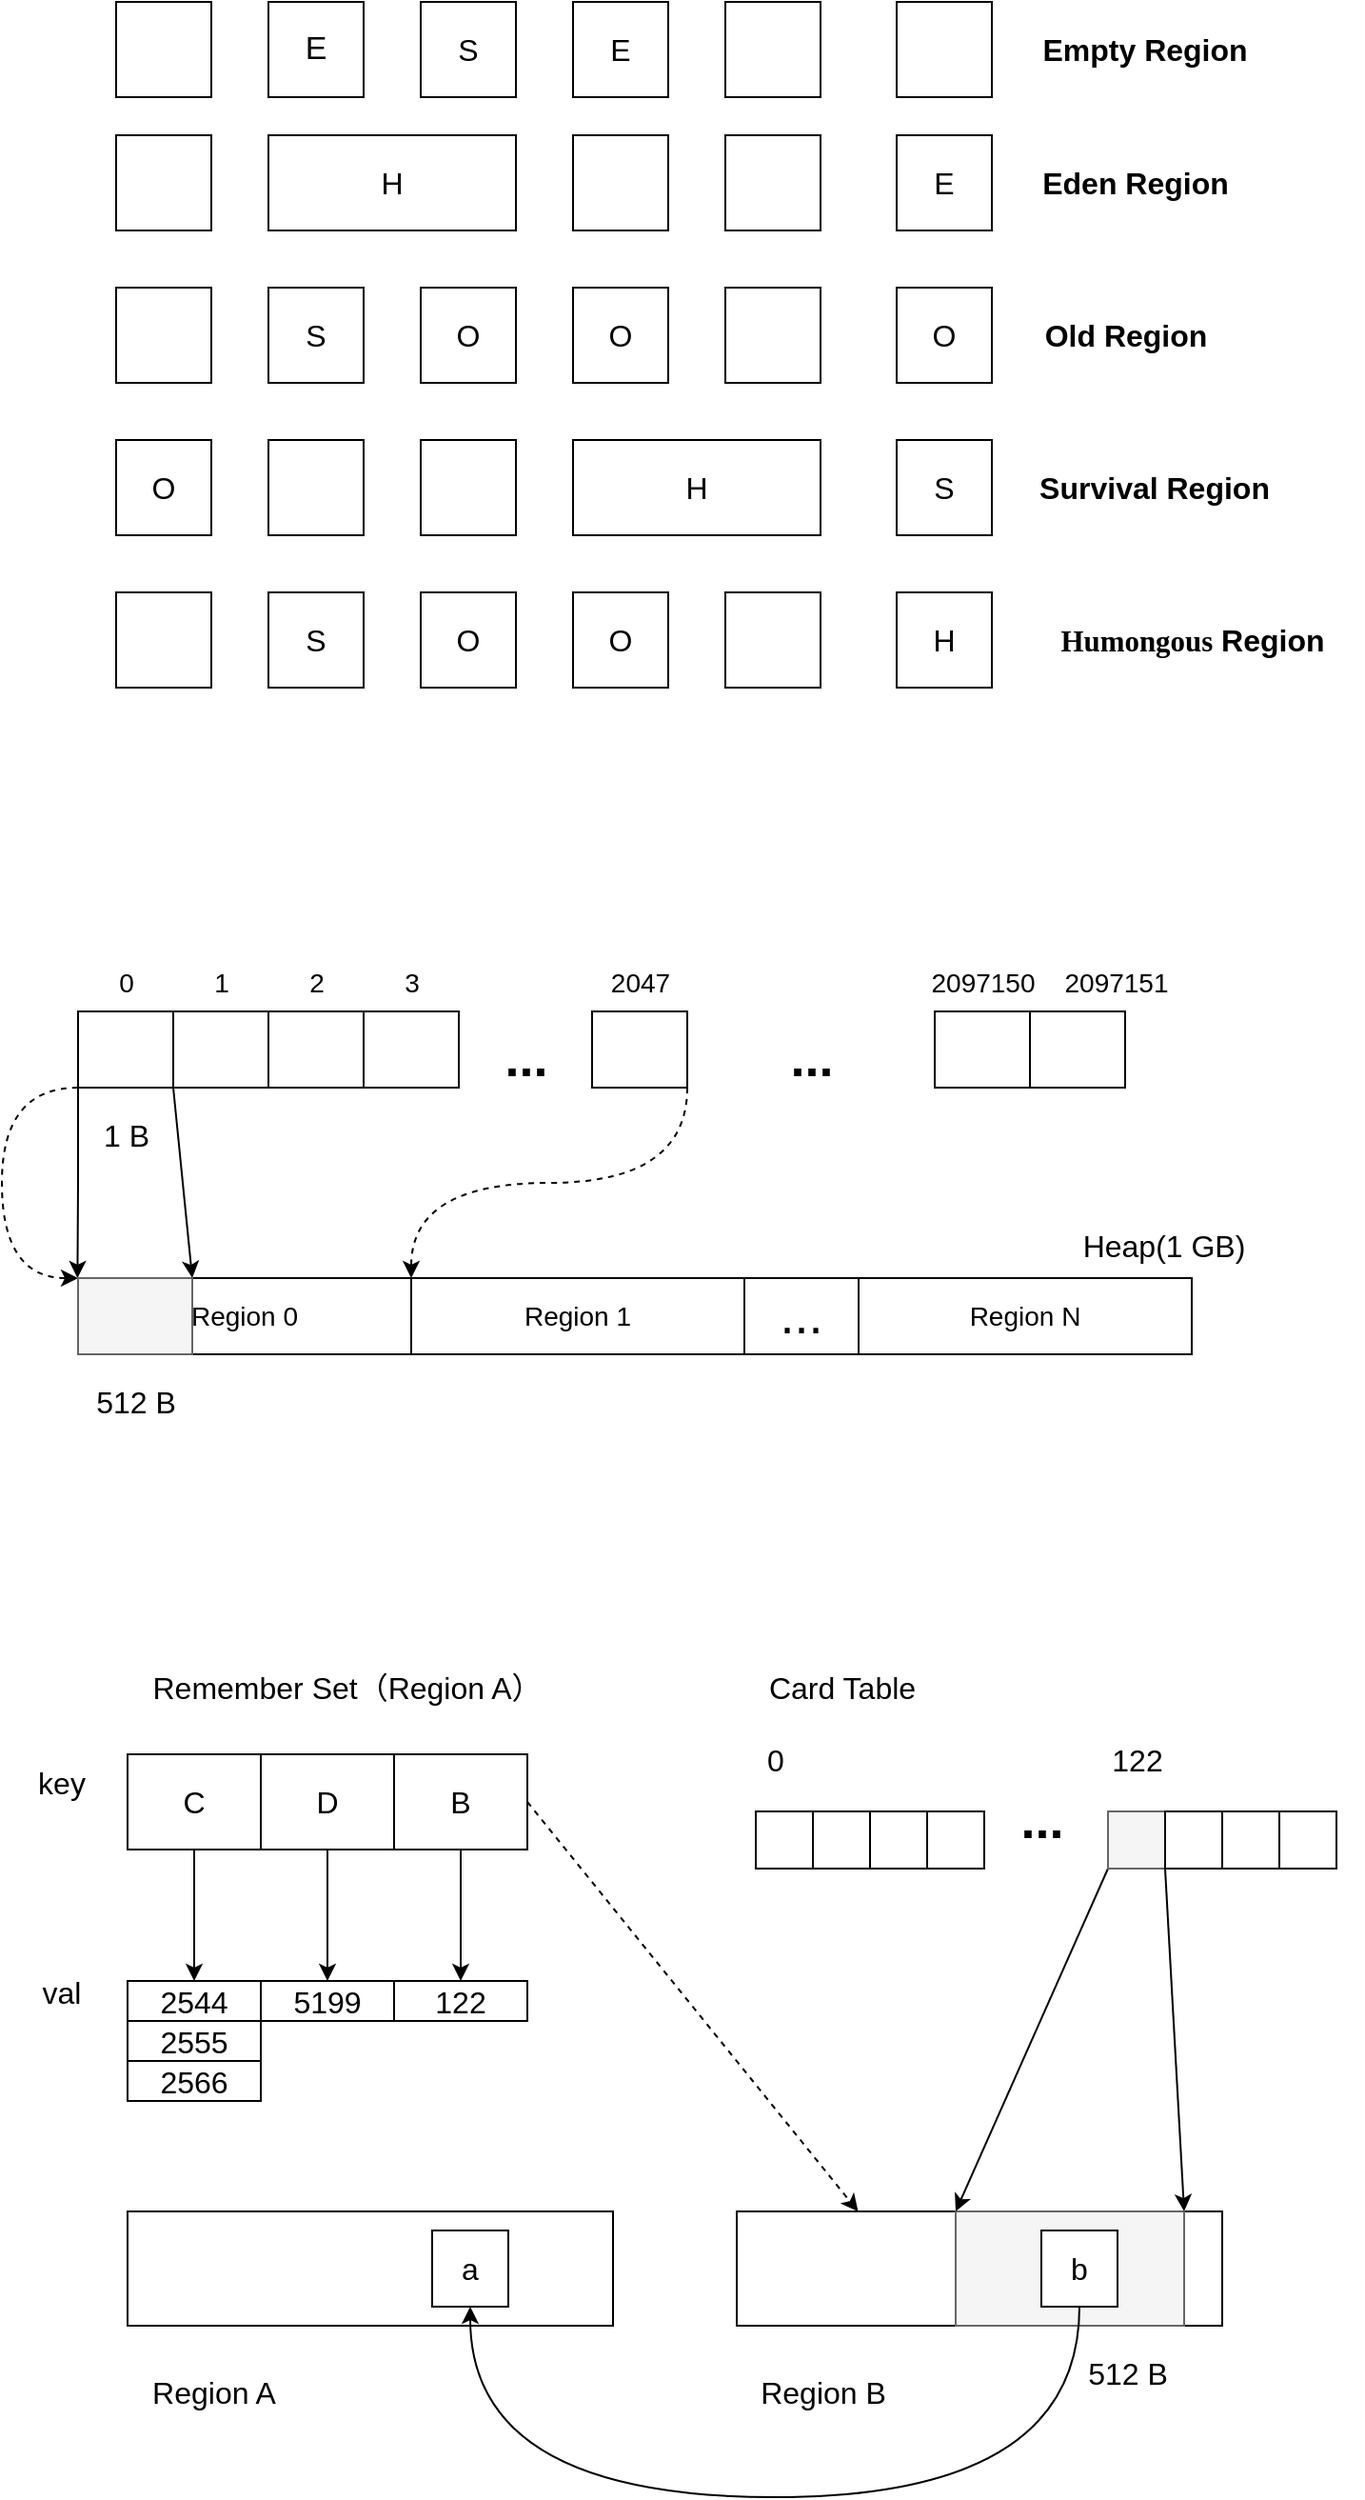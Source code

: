 <mxfile version="26.0.11">
  <diagram name="Page-1" id="daWoOnqVL3Qvlv4FxPXX">
    <mxGraphModel dx="3036" dy="1678" grid="1" gridSize="10" guides="1" tooltips="1" connect="1" arrows="1" fold="1" page="1" pageScale="1" pageWidth="827" pageHeight="1169" math="0" shadow="0">
      <root>
        <mxCell id="0" />
        <mxCell id="1" parent="0" />
        <mxCell id="U7i6rQqiulTeXCKuAOPm-97" value="" style="rounded=0;whiteSpace=wrap;html=1;" vertex="1" parent="1">
          <mxGeometry x="446" y="1230" width="255" height="60" as="geometry" />
        </mxCell>
        <mxCell id="U7i6rQqiulTeXCKuAOPm-117" value="" style="rounded=0;whiteSpace=wrap;html=1;fillColor=#f5f5f5;fontColor=#333333;strokeColor=#666666;" vertex="1" parent="1">
          <mxGeometry x="561" y="1230" width="120" height="60" as="geometry" />
        </mxCell>
        <mxCell id="U7i6rQqiulTeXCKuAOPm-2" value="" style="rounded=0;whiteSpace=wrap;html=1;shadow=0;" vertex="1" parent="1">
          <mxGeometry x="120" y="70" width="50" height="50" as="geometry" />
        </mxCell>
        <mxCell id="U7i6rQqiulTeXCKuAOPm-3" value="&lt;font style=&quot;font-size: 17px;&quot;&gt;E&lt;/font&gt;" style="rounded=0;whiteSpace=wrap;html=1;shadow=0;" vertex="1" parent="1">
          <mxGeometry x="200" y="70" width="50" height="50" as="geometry" />
        </mxCell>
        <mxCell id="U7i6rQqiulTeXCKuAOPm-4" value="S" style="rounded=0;whiteSpace=wrap;html=1;fontSize=16;shadow=0;" vertex="1" parent="1">
          <mxGeometry x="280" y="70" width="50" height="50" as="geometry" />
        </mxCell>
        <mxCell id="U7i6rQqiulTeXCKuAOPm-5" value="E" style="rounded=0;whiteSpace=wrap;html=1;fontSize=16;shadow=0;" vertex="1" parent="1">
          <mxGeometry x="360" y="70" width="50" height="50" as="geometry" />
        </mxCell>
        <mxCell id="U7i6rQqiulTeXCKuAOPm-6" value="" style="rounded=0;whiteSpace=wrap;html=1;shadow=0;" vertex="1" parent="1">
          <mxGeometry x="440" y="70" width="50" height="50" as="geometry" />
        </mxCell>
        <mxCell id="U7i6rQqiulTeXCKuAOPm-7" value="" style="rounded=0;whiteSpace=wrap;html=1;shadow=0;" vertex="1" parent="1">
          <mxGeometry x="120" y="140" width="50" height="50" as="geometry" />
        </mxCell>
        <mxCell id="U7i6rQqiulTeXCKuAOPm-8" value="H" style="rounded=0;whiteSpace=wrap;html=1;fontSize=16;shadow=0;" vertex="1" parent="1">
          <mxGeometry x="200" y="140" width="130" height="50" as="geometry" />
        </mxCell>
        <mxCell id="U7i6rQqiulTeXCKuAOPm-10" value="" style="rounded=0;whiteSpace=wrap;html=1;shadow=0;" vertex="1" parent="1">
          <mxGeometry x="360" y="140" width="50" height="50" as="geometry" />
        </mxCell>
        <mxCell id="U7i6rQqiulTeXCKuAOPm-11" value="" style="rounded=0;whiteSpace=wrap;html=1;shadow=0;" vertex="1" parent="1">
          <mxGeometry x="440" y="140" width="50" height="50" as="geometry" />
        </mxCell>
        <mxCell id="U7i6rQqiulTeXCKuAOPm-12" value="" style="rounded=0;whiteSpace=wrap;html=1;shadow=0;" vertex="1" parent="1">
          <mxGeometry x="120" y="220" width="50" height="50" as="geometry" />
        </mxCell>
        <mxCell id="U7i6rQqiulTeXCKuAOPm-13" value="S" style="rounded=0;whiteSpace=wrap;html=1;fontSize=16;shadow=0;" vertex="1" parent="1">
          <mxGeometry x="200" y="220" width="50" height="50" as="geometry" />
        </mxCell>
        <mxCell id="U7i6rQqiulTeXCKuAOPm-14" value="O" style="rounded=0;whiteSpace=wrap;html=1;fontSize=16;shadow=0;" vertex="1" parent="1">
          <mxGeometry x="280" y="220" width="50" height="50" as="geometry" />
        </mxCell>
        <mxCell id="U7i6rQqiulTeXCKuAOPm-15" value="O" style="rounded=0;whiteSpace=wrap;html=1;fontSize=16;shadow=0;" vertex="1" parent="1">
          <mxGeometry x="360" y="220" width="50" height="50" as="geometry" />
        </mxCell>
        <mxCell id="U7i6rQqiulTeXCKuAOPm-16" value="" style="rounded=0;whiteSpace=wrap;html=1;shadow=0;" vertex="1" parent="1">
          <mxGeometry x="440" y="220" width="50" height="50" as="geometry" />
        </mxCell>
        <mxCell id="U7i6rQqiulTeXCKuAOPm-17" value="O" style="rounded=0;whiteSpace=wrap;html=1;fontSize=16;shadow=0;" vertex="1" parent="1">
          <mxGeometry x="120" y="300" width="50" height="50" as="geometry" />
        </mxCell>
        <mxCell id="U7i6rQqiulTeXCKuAOPm-18" value="" style="rounded=0;whiteSpace=wrap;html=1;shadow=0;" vertex="1" parent="1">
          <mxGeometry x="200" y="300" width="50" height="50" as="geometry" />
        </mxCell>
        <mxCell id="U7i6rQqiulTeXCKuAOPm-19" value="" style="rounded=0;whiteSpace=wrap;html=1;shadow=0;" vertex="1" parent="1">
          <mxGeometry x="280" y="300" width="50" height="50" as="geometry" />
        </mxCell>
        <mxCell id="U7i6rQqiulTeXCKuAOPm-21" value="H" style="rounded=0;whiteSpace=wrap;html=1;fontSize=16;shadow=0;" vertex="1" parent="1">
          <mxGeometry x="360" y="300" width="130" height="50" as="geometry" />
        </mxCell>
        <mxCell id="U7i6rQqiulTeXCKuAOPm-22" value="" style="rounded=0;whiteSpace=wrap;html=1;shadow=0;" vertex="1" parent="1">
          <mxGeometry x="530" y="70" width="50" height="50" as="geometry" />
        </mxCell>
        <mxCell id="U7i6rQqiulTeXCKuAOPm-23" value="&lt;font style=&quot;font-size: 16px;&quot;&gt;&lt;b&gt;Empty Region&lt;/b&gt;&lt;/font&gt;" style="text;html=1;align=center;verticalAlign=middle;resizable=0;points=[];autosize=1;strokeColor=none;fillColor=none;shadow=0;" vertex="1" parent="1">
          <mxGeometry x="595" y="80" width="130" height="30" as="geometry" />
        </mxCell>
        <mxCell id="U7i6rQqiulTeXCKuAOPm-24" value="E" style="rounded=0;whiteSpace=wrap;html=1;fontSize=16;shadow=0;" vertex="1" parent="1">
          <mxGeometry x="530" y="140" width="50" height="50" as="geometry" />
        </mxCell>
        <mxCell id="U7i6rQqiulTeXCKuAOPm-25" value="&lt;font style=&quot;font-size: 16px;&quot;&gt;&lt;b&gt;Eden Region&lt;/b&gt;&lt;/font&gt;" style="text;html=1;align=center;verticalAlign=middle;resizable=0;points=[];autosize=1;strokeColor=none;fillColor=none;shadow=0;" vertex="1" parent="1">
          <mxGeometry x="595" y="150" width="120" height="30" as="geometry" />
        </mxCell>
        <mxCell id="U7i6rQqiulTeXCKuAOPm-26" value="O" style="rounded=0;whiteSpace=wrap;html=1;fontSize=16;shadow=0;" vertex="1" parent="1">
          <mxGeometry x="530" y="220" width="50" height="50" as="geometry" />
        </mxCell>
        <mxCell id="U7i6rQqiulTeXCKuAOPm-27" value="&lt;font style=&quot;font-size: 16px;&quot;&gt;&lt;b&gt;Old Region&lt;/b&gt;&lt;/font&gt;" style="text;html=1;align=center;verticalAlign=middle;resizable=0;points=[];autosize=1;strokeColor=none;fillColor=none;shadow=0;" vertex="1" parent="1">
          <mxGeometry x="595" y="230" width="110" height="30" as="geometry" />
        </mxCell>
        <mxCell id="U7i6rQqiulTeXCKuAOPm-28" value="S" style="rounded=0;whiteSpace=wrap;html=1;fontSize=16;shadow=0;" vertex="1" parent="1">
          <mxGeometry x="530" y="300" width="50" height="50" as="geometry" />
        </mxCell>
        <mxCell id="U7i6rQqiulTeXCKuAOPm-29" value="&lt;font style=&quot;font-size: 16px;&quot;&gt;&lt;b&gt;Survival Region&lt;/b&gt;&lt;/font&gt;" style="text;html=1;align=center;verticalAlign=middle;resizable=0;points=[];autosize=1;strokeColor=none;fillColor=none;shadow=0;" vertex="1" parent="1">
          <mxGeometry x="595" y="310" width="140" height="30" as="geometry" />
        </mxCell>
        <mxCell id="U7i6rQqiulTeXCKuAOPm-30" value="" style="rounded=0;whiteSpace=wrap;html=1;shadow=0;" vertex="1" parent="1">
          <mxGeometry x="120" y="380" width="50" height="50" as="geometry" />
        </mxCell>
        <mxCell id="U7i6rQqiulTeXCKuAOPm-31" value="S" style="rounded=0;whiteSpace=wrap;html=1;fontSize=16;shadow=0;" vertex="1" parent="1">
          <mxGeometry x="200" y="380" width="50" height="50" as="geometry" />
        </mxCell>
        <mxCell id="U7i6rQqiulTeXCKuAOPm-32" value="O" style="rounded=0;whiteSpace=wrap;html=1;fontSize=16;shadow=0;" vertex="1" parent="1">
          <mxGeometry x="280" y="380" width="50" height="50" as="geometry" />
        </mxCell>
        <mxCell id="U7i6rQqiulTeXCKuAOPm-33" value="O" style="rounded=0;whiteSpace=wrap;html=1;fontSize=16;shadow=0;" vertex="1" parent="1">
          <mxGeometry x="360" y="380" width="50" height="50" as="geometry" />
        </mxCell>
        <mxCell id="U7i6rQqiulTeXCKuAOPm-34" value="" style="rounded=0;whiteSpace=wrap;html=1;shadow=0;" vertex="1" parent="1">
          <mxGeometry x="440" y="380" width="50" height="50" as="geometry" />
        </mxCell>
        <mxCell id="U7i6rQqiulTeXCKuAOPm-35" value="H" style="rounded=0;whiteSpace=wrap;html=1;fontSize=16;shadow=0;" vertex="1" parent="1">
          <mxGeometry x="530" y="380" width="50" height="50" as="geometry" />
        </mxCell>
        <mxCell id="U7i6rQqiulTeXCKuAOPm-36" value="&lt;font style=&quot;font-size: 16px;&quot;&gt;&lt;b&gt;&lt;span style=&quot;font-family: 微软雅黑; font-size: 11.598pt; background-color: transparent; color: light-dark(rgb(0, 0, 0), rgb(255, 255, 255));&quot;&gt;Humongous&lt;/span&gt;&amp;nbsp;Region&lt;/b&gt;&lt;/font&gt;" style="text;html=1;align=center;verticalAlign=middle;resizable=0;points=[];autosize=1;strokeColor=none;fillColor=none;shadow=0;" vertex="1" parent="1">
          <mxGeometry x="595" y="390" width="180" height="30" as="geometry" />
        </mxCell>
        <mxCell id="U7i6rQqiulTeXCKuAOPm-64" style="edgeStyle=orthogonalEdgeStyle;rounded=0;orthogonalLoop=1;jettySize=auto;html=1;exitX=0;exitY=1;exitDx=0;exitDy=0;shadow=0;" edge="1" parent="1" source="U7i6rQqiulTeXCKuAOPm-38">
          <mxGeometry relative="1" as="geometry">
            <mxPoint x="99.71" y="740" as="targetPoint" />
          </mxGeometry>
        </mxCell>
        <mxCell id="U7i6rQqiulTeXCKuAOPm-72" style="edgeStyle=orthogonalEdgeStyle;rounded=0;orthogonalLoop=1;jettySize=auto;html=1;exitX=0;exitY=1;exitDx=0;exitDy=0;curved=1;entryX=0;entryY=0;entryDx=0;entryDy=0;dashed=1;shadow=0;" edge="1" parent="1" source="U7i6rQqiulTeXCKuAOPm-38" target="U7i6rQqiulTeXCKuAOPm-48">
          <mxGeometry relative="1" as="geometry">
            <mxPoint x="40" y="720" as="targetPoint" />
            <Array as="points">
              <mxPoint x="60" y="640" />
              <mxPoint x="60" y="740" />
            </Array>
          </mxGeometry>
        </mxCell>
        <mxCell id="U7i6rQqiulTeXCKuAOPm-38" value="" style="rounded=0;whiteSpace=wrap;html=1;shadow=0;" vertex="1" parent="1">
          <mxGeometry x="100" y="600" width="50" height="40" as="geometry" />
        </mxCell>
        <mxCell id="U7i6rQqiulTeXCKuAOPm-39" value="&lt;font style=&quot;font-size: 14px;&quot;&gt;Region 0&lt;/font&gt;" style="rounded=0;whiteSpace=wrap;html=1;shadow=0;" vertex="1" parent="1">
          <mxGeometry x="100" y="740" width="175" height="40" as="geometry" />
        </mxCell>
        <mxCell id="U7i6rQqiulTeXCKuAOPm-41" value="&lt;font style=&quot;font-size: 27px;&quot;&gt;...&lt;/font&gt;" style="rounded=0;whiteSpace=wrap;html=1;shadow=0;" vertex="1" parent="1">
          <mxGeometry x="450" y="740" width="60" height="40" as="geometry" />
        </mxCell>
        <mxCell id="U7i6rQqiulTeXCKuAOPm-43" value="&lt;font style=&quot;font-size: 14px;&quot;&gt;Region 1&lt;/font&gt;" style="rounded=0;whiteSpace=wrap;html=1;shadow=0;" vertex="1" parent="1">
          <mxGeometry x="275" y="740" width="175" height="40" as="geometry" />
        </mxCell>
        <mxCell id="U7i6rQqiulTeXCKuAOPm-44" value="&lt;font style=&quot;font-size: 14px;&quot;&gt;Region N&lt;/font&gt;" style="rounded=0;whiteSpace=wrap;html=1;shadow=0;" vertex="1" parent="1">
          <mxGeometry x="510" y="740" width="175" height="40" as="geometry" />
        </mxCell>
        <mxCell id="U7i6rQqiulTeXCKuAOPm-48" value="" style="rounded=0;whiteSpace=wrap;html=1;fillColor=#f5f5f5;fontColor=#333333;strokeColor=#666666;shadow=0;" vertex="1" parent="1">
          <mxGeometry x="100" y="740" width="60" height="40" as="geometry" />
        </mxCell>
        <mxCell id="U7i6rQqiulTeXCKuAOPm-65" style="rounded=0;orthogonalLoop=1;jettySize=auto;html=1;exitX=0;exitY=1;exitDx=0;exitDy=0;entryX=1;entryY=0;entryDx=0;entryDy=0;shadow=0;" edge="1" parent="1" source="U7i6rQqiulTeXCKuAOPm-49" target="U7i6rQqiulTeXCKuAOPm-48">
          <mxGeometry relative="1" as="geometry" />
        </mxCell>
        <mxCell id="U7i6rQqiulTeXCKuAOPm-49" value="" style="rounded=0;whiteSpace=wrap;html=1;shadow=0;" vertex="1" parent="1">
          <mxGeometry x="150" y="600" width="50" height="40" as="geometry" />
        </mxCell>
        <mxCell id="U7i6rQqiulTeXCKuAOPm-50" value="" style="rounded=0;whiteSpace=wrap;html=1;shadow=0;" vertex="1" parent="1">
          <mxGeometry x="200" y="600" width="50" height="40" as="geometry" />
        </mxCell>
        <mxCell id="U7i6rQqiulTeXCKuAOPm-51" value="" style="rounded=0;whiteSpace=wrap;html=1;shadow=0;" vertex="1" parent="1">
          <mxGeometry x="250" y="600" width="50" height="40" as="geometry" />
        </mxCell>
        <mxCell id="U7i6rQqiulTeXCKuAOPm-52" value="&lt;font style=&quot;font-size: 27px;&quot;&gt;&lt;b&gt;...&lt;/b&gt;&lt;/font&gt;" style="text;html=1;align=center;verticalAlign=middle;resizable=0;points=[];autosize=1;strokeColor=none;fillColor=none;shadow=0;" vertex="1" parent="1">
          <mxGeometry x="310" y="600" width="50" height="50" as="geometry" />
        </mxCell>
        <mxCell id="U7i6rQqiulTeXCKuAOPm-73" style="edgeStyle=orthogonalEdgeStyle;rounded=0;orthogonalLoop=1;jettySize=auto;html=1;exitX=1;exitY=1;exitDx=0;exitDy=0;entryX=0;entryY=0;entryDx=0;entryDy=0;curved=1;dashed=1;shadow=0;" edge="1" parent="1" source="U7i6rQqiulTeXCKuAOPm-53" target="U7i6rQqiulTeXCKuAOPm-43">
          <mxGeometry relative="1" as="geometry" />
        </mxCell>
        <mxCell id="U7i6rQqiulTeXCKuAOPm-53" value="" style="rounded=0;whiteSpace=wrap;html=1;shadow=0;" vertex="1" parent="1">
          <mxGeometry x="370" y="600" width="50" height="40" as="geometry" />
        </mxCell>
        <mxCell id="U7i6rQqiulTeXCKuAOPm-54" value="" style="rounded=0;whiteSpace=wrap;html=1;shadow=0;" vertex="1" parent="1">
          <mxGeometry x="550" y="600" width="50" height="40" as="geometry" />
        </mxCell>
        <mxCell id="U7i6rQqiulTeXCKuAOPm-55" value="" style="rounded=0;whiteSpace=wrap;html=1;shadow=0;" vertex="1" parent="1">
          <mxGeometry x="600" y="600" width="50" height="40" as="geometry" />
        </mxCell>
        <mxCell id="U7i6rQqiulTeXCKuAOPm-56" value="&lt;font style=&quot;font-size: 27px;&quot;&gt;&lt;b&gt;...&lt;/b&gt;&lt;/font&gt;" style="text;html=1;align=center;verticalAlign=middle;resizable=0;points=[];autosize=1;strokeColor=none;fillColor=none;shadow=0;" vertex="1" parent="1">
          <mxGeometry x="460" y="600" width="50" height="50" as="geometry" />
        </mxCell>
        <mxCell id="U7i6rQqiulTeXCKuAOPm-58" value="&lt;font style=&quot;font-size: 16px;&quot;&gt;1 B&lt;/font&gt;" style="text;html=1;align=center;verticalAlign=middle;resizable=0;points=[];autosize=1;strokeColor=none;fillColor=none;shadow=0;" vertex="1" parent="1">
          <mxGeometry x="100" y="650" width="50" height="30" as="geometry" />
        </mxCell>
        <mxCell id="U7i6rQqiulTeXCKuAOPm-59" value="&lt;font style=&quot;font-size: 16px;&quot;&gt;512 B&lt;/font&gt;" style="text;html=1;align=center;verticalAlign=middle;resizable=0;points=[];autosize=1;strokeColor=none;fillColor=none;shadow=0;" vertex="1" parent="1">
          <mxGeometry x="95" y="790" width="70" height="30" as="geometry" />
        </mxCell>
        <mxCell id="U7i6rQqiulTeXCKuAOPm-66" value="&lt;font style=&quot;font-size: 14px;&quot;&gt;0&lt;/font&gt;" style="text;html=1;align=center;verticalAlign=middle;resizable=0;points=[];autosize=1;strokeColor=none;fillColor=none;shadow=0;" vertex="1" parent="1">
          <mxGeometry x="110" y="570" width="30" height="30" as="geometry" />
        </mxCell>
        <mxCell id="U7i6rQqiulTeXCKuAOPm-67" value="&lt;font style=&quot;font-size: 14px;&quot;&gt;1&lt;/font&gt;" style="text;html=1;align=center;verticalAlign=middle;resizable=0;points=[];autosize=1;strokeColor=none;fillColor=none;shadow=0;" vertex="1" parent="1">
          <mxGeometry x="160" y="570" width="30" height="30" as="geometry" />
        </mxCell>
        <mxCell id="U7i6rQqiulTeXCKuAOPm-68" value="&lt;font style=&quot;font-size: 14px;&quot;&gt;2&lt;/font&gt;" style="text;html=1;align=center;verticalAlign=middle;resizable=0;points=[];autosize=1;strokeColor=none;fillColor=none;shadow=0;" vertex="1" parent="1">
          <mxGeometry x="210" y="570" width="30" height="30" as="geometry" />
        </mxCell>
        <mxCell id="U7i6rQqiulTeXCKuAOPm-69" value="&lt;font style=&quot;font-size: 14px;&quot;&gt;3&lt;/font&gt;" style="text;html=1;align=center;verticalAlign=middle;resizable=0;points=[];autosize=1;strokeColor=none;fillColor=none;shadow=0;" vertex="1" parent="1">
          <mxGeometry x="260" y="570" width="30" height="30" as="geometry" />
        </mxCell>
        <mxCell id="U7i6rQqiulTeXCKuAOPm-71" value="&lt;font style=&quot;font-size: 14px;&quot;&gt;2047&lt;/font&gt;" style="text;html=1;align=center;verticalAlign=middle;resizable=0;points=[];autosize=1;strokeColor=none;fillColor=none;shadow=0;" vertex="1" parent="1">
          <mxGeometry x="370" y="570" width="50" height="30" as="geometry" />
        </mxCell>
        <mxCell id="U7i6rQqiulTeXCKuAOPm-74" value="&lt;font style=&quot;font-size: 14px;&quot;&gt;2097150&lt;/font&gt;" style="text;html=1;align=center;verticalAlign=middle;resizable=0;points=[];autosize=1;strokeColor=none;fillColor=none;shadow=0;" vertex="1" parent="1">
          <mxGeometry x="535" y="569.5" width="80" height="30" as="geometry" />
        </mxCell>
        <mxCell id="U7i6rQqiulTeXCKuAOPm-75" value="&lt;font style=&quot;font-size: 14px;&quot;&gt;2097151&lt;/font&gt;" style="text;html=1;align=center;verticalAlign=middle;resizable=0;points=[];autosize=1;strokeColor=none;fillColor=none;shadow=0;" vertex="1" parent="1">
          <mxGeometry x="605" y="569.5" width="80" height="30" as="geometry" />
        </mxCell>
        <mxCell id="U7i6rQqiulTeXCKuAOPm-76" value="&lt;font style=&quot;font-size: 16px;&quot;&gt;Heap(1 GB)&lt;/font&gt;" style="text;html=1;align=center;verticalAlign=middle;resizable=0;points=[];autosize=1;strokeColor=none;fillColor=none;" vertex="1" parent="1">
          <mxGeometry x="615" y="708" width="110" height="30" as="geometry" />
        </mxCell>
        <mxCell id="U7i6rQqiulTeXCKuAOPm-92" style="edgeStyle=orthogonalEdgeStyle;rounded=0;orthogonalLoop=1;jettySize=auto;html=1;exitX=0.5;exitY=1;exitDx=0;exitDy=0;entryX=0.5;entryY=0;entryDx=0;entryDy=0;" edge="1" parent="1" source="U7i6rQqiulTeXCKuAOPm-80" target="U7i6rQqiulTeXCKuAOPm-85">
          <mxGeometry relative="1" as="geometry" />
        </mxCell>
        <mxCell id="U7i6rQqiulTeXCKuAOPm-80" value="&lt;font style=&quot;font-size: 16px;&quot;&gt;C&lt;/font&gt;" style="rounded=0;whiteSpace=wrap;html=1;" vertex="1" parent="1">
          <mxGeometry x="126" y="990" width="70" height="50" as="geometry" />
        </mxCell>
        <mxCell id="U7i6rQqiulTeXCKuAOPm-91" style="edgeStyle=orthogonalEdgeStyle;rounded=0;orthogonalLoop=1;jettySize=auto;html=1;exitX=0.5;exitY=1;exitDx=0;exitDy=0;entryX=0.5;entryY=0;entryDx=0;entryDy=0;" edge="1" parent="1" source="U7i6rQqiulTeXCKuAOPm-81" target="U7i6rQqiulTeXCKuAOPm-88">
          <mxGeometry relative="1" as="geometry" />
        </mxCell>
        <mxCell id="U7i6rQqiulTeXCKuAOPm-81" value="&lt;font style=&quot;font-size: 16px;&quot;&gt;D&lt;/font&gt;" style="rounded=0;whiteSpace=wrap;html=1;" vertex="1" parent="1">
          <mxGeometry x="196" y="990" width="70" height="50" as="geometry" />
        </mxCell>
        <mxCell id="U7i6rQqiulTeXCKuAOPm-90" style="edgeStyle=orthogonalEdgeStyle;rounded=0;orthogonalLoop=1;jettySize=auto;html=1;exitX=0.5;exitY=1;exitDx=0;exitDy=0;entryX=0.5;entryY=0;entryDx=0;entryDy=0;" edge="1" parent="1" source="U7i6rQqiulTeXCKuAOPm-82" target="U7i6rQqiulTeXCKuAOPm-89">
          <mxGeometry relative="1" as="geometry" />
        </mxCell>
        <mxCell id="U7i6rQqiulTeXCKuAOPm-122" style="rounded=0;orthogonalLoop=1;jettySize=auto;html=1;exitX=1;exitY=0.5;exitDx=0;exitDy=0;entryX=0.25;entryY=0;entryDx=0;entryDy=0;dashed=1;" edge="1" parent="1" source="U7i6rQqiulTeXCKuAOPm-82" target="U7i6rQqiulTeXCKuAOPm-97">
          <mxGeometry relative="1" as="geometry" />
        </mxCell>
        <mxCell id="U7i6rQqiulTeXCKuAOPm-82" value="&lt;font style=&quot;font-size: 16px;&quot;&gt;B&lt;/font&gt;" style="rounded=0;whiteSpace=wrap;html=1;" vertex="1" parent="1">
          <mxGeometry x="266" y="990" width="70" height="50" as="geometry" />
        </mxCell>
        <mxCell id="U7i6rQqiulTeXCKuAOPm-83" value="&lt;font style=&quot;font-size: 16px;&quot;&gt;Remember Set（Region A）&lt;/font&gt;" style="text;html=1;align=center;verticalAlign=middle;resizable=0;points=[];autosize=1;strokeColor=none;fillColor=none;" vertex="1" parent="1">
          <mxGeometry x="126" y="940" width="230" height="30" as="geometry" />
        </mxCell>
        <mxCell id="U7i6rQqiulTeXCKuAOPm-84" value="&lt;font style=&quot;font-size: 16px;&quot;&gt;key&lt;/font&gt;" style="text;html=1;align=center;verticalAlign=middle;resizable=0;points=[];autosize=1;strokeColor=none;fillColor=none;" vertex="1" parent="1">
          <mxGeometry x="66" y="990" width="50" height="30" as="geometry" />
        </mxCell>
        <mxCell id="U7i6rQqiulTeXCKuAOPm-85" value="&lt;font style=&quot;font-size: 16px;&quot;&gt;2544&lt;/font&gt;" style="rounded=0;whiteSpace=wrap;html=1;" vertex="1" parent="1">
          <mxGeometry x="126" y="1109" width="70" height="21" as="geometry" />
        </mxCell>
        <mxCell id="U7i6rQqiulTeXCKuAOPm-86" value="&lt;font style=&quot;font-size: 16px;&quot;&gt;2555&lt;/font&gt;" style="rounded=0;whiteSpace=wrap;html=1;" vertex="1" parent="1">
          <mxGeometry x="126" y="1130" width="70" height="21" as="geometry" />
        </mxCell>
        <mxCell id="U7i6rQqiulTeXCKuAOPm-87" value="&lt;font style=&quot;font-size: 16px;&quot;&gt;2566&lt;/font&gt;" style="rounded=0;whiteSpace=wrap;html=1;" vertex="1" parent="1">
          <mxGeometry x="126" y="1151" width="70" height="21" as="geometry" />
        </mxCell>
        <mxCell id="U7i6rQqiulTeXCKuAOPm-88" value="&lt;font style=&quot;font-size: 16px;&quot;&gt;5199&lt;/font&gt;" style="rounded=0;whiteSpace=wrap;html=1;" vertex="1" parent="1">
          <mxGeometry x="196" y="1109" width="70" height="21" as="geometry" />
        </mxCell>
        <mxCell id="U7i6rQqiulTeXCKuAOPm-89" value="&lt;font style=&quot;font-size: 16px;&quot;&gt;122&lt;/font&gt;" style="rounded=0;whiteSpace=wrap;html=1;" vertex="1" parent="1">
          <mxGeometry x="266" y="1109" width="70" height="21" as="geometry" />
        </mxCell>
        <mxCell id="U7i6rQqiulTeXCKuAOPm-93" value="&lt;font style=&quot;font-size: 16px;&quot;&gt;val&lt;/font&gt;" style="text;html=1;align=center;verticalAlign=middle;resizable=0;points=[];autosize=1;strokeColor=none;fillColor=none;" vertex="1" parent="1">
          <mxGeometry x="71" y="1100" width="40" height="30" as="geometry" />
        </mxCell>
        <mxCell id="U7i6rQqiulTeXCKuAOPm-94" value="" style="rounded=0;whiteSpace=wrap;html=1;" vertex="1" parent="1">
          <mxGeometry x="126" y="1230" width="255" height="60" as="geometry" />
        </mxCell>
        <mxCell id="U7i6rQqiulTeXCKuAOPm-95" value="&lt;font style=&quot;font-size: 16px;&quot;&gt;Region A&lt;/font&gt;" style="text;html=1;align=center;verticalAlign=middle;resizable=0;points=[];autosize=1;strokeColor=none;fillColor=none;" vertex="1" parent="1">
          <mxGeometry x="126" y="1310" width="90" height="30" as="geometry" />
        </mxCell>
        <mxCell id="U7i6rQqiulTeXCKuAOPm-96" value="&lt;font style=&quot;font-size: 16px;&quot;&gt;a&lt;/font&gt;" style="rounded=0;whiteSpace=wrap;html=1;" vertex="1" parent="1">
          <mxGeometry x="286" y="1240" width="40" height="40" as="geometry" />
        </mxCell>
        <mxCell id="U7i6rQqiulTeXCKuAOPm-98" value="&lt;font style=&quot;font-size: 16px;&quot;&gt;Region B&lt;/font&gt;" style="text;html=1;align=center;verticalAlign=middle;resizable=0;points=[];autosize=1;strokeColor=none;fillColor=none;" vertex="1" parent="1">
          <mxGeometry x="446" y="1310" width="90" height="30" as="geometry" />
        </mxCell>
        <mxCell id="U7i6rQqiulTeXCKuAOPm-121" style="edgeStyle=orthogonalEdgeStyle;rounded=0;orthogonalLoop=1;jettySize=auto;html=1;exitX=0.5;exitY=1;exitDx=0;exitDy=0;entryX=0.5;entryY=1;entryDx=0;entryDy=0;curved=1;" edge="1" parent="1" source="U7i6rQqiulTeXCKuAOPm-99" target="U7i6rQqiulTeXCKuAOPm-96">
          <mxGeometry relative="1" as="geometry">
            <Array as="points">
              <mxPoint x="626" y="1380" />
              <mxPoint x="306" y="1380" />
            </Array>
          </mxGeometry>
        </mxCell>
        <mxCell id="U7i6rQqiulTeXCKuAOPm-99" value="&lt;font style=&quot;font-size: 16px;&quot;&gt;b&lt;/font&gt;" style="rounded=0;whiteSpace=wrap;html=1;" vertex="1" parent="1">
          <mxGeometry x="606" y="1240" width="40" height="40" as="geometry" />
        </mxCell>
        <mxCell id="U7i6rQqiulTeXCKuAOPm-101" value="" style="rounded=0;whiteSpace=wrap;html=1;" vertex="1" parent="1">
          <mxGeometry x="456" y="1020" width="30" height="30" as="geometry" />
        </mxCell>
        <mxCell id="U7i6rQqiulTeXCKuAOPm-104" value="&lt;font style=&quot;font-size: 16px;&quot;&gt;Card Table&lt;/font&gt;" style="text;html=1;align=center;verticalAlign=middle;resizable=0;points=[];autosize=1;strokeColor=none;fillColor=none;" vertex="1" parent="1">
          <mxGeometry x="451" y="940" width="100" height="30" as="geometry" />
        </mxCell>
        <mxCell id="U7i6rQqiulTeXCKuAOPm-105" value="&lt;font style=&quot;font-size: 16px;&quot;&gt;0&lt;/font&gt;" style="text;html=1;align=center;verticalAlign=middle;resizable=0;points=[];autosize=1;strokeColor=none;fillColor=none;" vertex="1" parent="1">
          <mxGeometry x="451" y="978" width="30" height="30" as="geometry" />
        </mxCell>
        <mxCell id="U7i6rQqiulTeXCKuAOPm-106" value="" style="rounded=0;whiteSpace=wrap;html=1;" vertex="1" parent="1">
          <mxGeometry x="486" y="1020" width="30" height="30" as="geometry" />
        </mxCell>
        <mxCell id="U7i6rQqiulTeXCKuAOPm-107" value="" style="rounded=0;whiteSpace=wrap;html=1;" vertex="1" parent="1">
          <mxGeometry x="516" y="1020" width="30" height="30" as="geometry" />
        </mxCell>
        <mxCell id="U7i6rQqiulTeXCKuAOPm-108" value="" style="rounded=0;whiteSpace=wrap;html=1;" vertex="1" parent="1">
          <mxGeometry x="546" y="1020" width="30" height="30" as="geometry" />
        </mxCell>
        <mxCell id="U7i6rQqiulTeXCKuAOPm-111" value="&lt;font style=&quot;font-size: 27px;&quot;&gt;&lt;b&gt;...&lt;/b&gt;&lt;/font&gt;" style="text;html=1;align=center;verticalAlign=middle;resizable=0;points=[];autosize=1;strokeColor=none;fillColor=none;shadow=0;" vertex="1" parent="1">
          <mxGeometry x="581" y="1000" width="50" height="50" as="geometry" />
        </mxCell>
        <mxCell id="U7i6rQqiulTeXCKuAOPm-118" style="rounded=0;orthogonalLoop=1;jettySize=auto;html=1;exitX=0;exitY=1;exitDx=0;exitDy=0;entryX=0;entryY=0;entryDx=0;entryDy=0;" edge="1" parent="1" source="U7i6rQqiulTeXCKuAOPm-112" target="U7i6rQqiulTeXCKuAOPm-117">
          <mxGeometry relative="1" as="geometry" />
        </mxCell>
        <mxCell id="U7i6rQqiulTeXCKuAOPm-119" style="rounded=0;orthogonalLoop=1;jettySize=auto;html=1;exitX=1;exitY=1;exitDx=0;exitDy=0;entryX=1;entryY=0;entryDx=0;entryDy=0;" edge="1" parent="1" source="U7i6rQqiulTeXCKuAOPm-112" target="U7i6rQqiulTeXCKuAOPm-117">
          <mxGeometry relative="1" as="geometry" />
        </mxCell>
        <mxCell id="U7i6rQqiulTeXCKuAOPm-112" value="" style="rounded=0;whiteSpace=wrap;html=1;fillColor=#f5f5f5;fontColor=#333333;strokeColor=#666666;" vertex="1" parent="1">
          <mxGeometry x="641" y="1020" width="30" height="30" as="geometry" />
        </mxCell>
        <mxCell id="U7i6rQqiulTeXCKuAOPm-113" value="" style="rounded=0;whiteSpace=wrap;html=1;" vertex="1" parent="1">
          <mxGeometry x="671" y="1020" width="30" height="30" as="geometry" />
        </mxCell>
        <mxCell id="U7i6rQqiulTeXCKuAOPm-114" value="" style="rounded=0;whiteSpace=wrap;html=1;" vertex="1" parent="1">
          <mxGeometry x="701" y="1020" width="30" height="30" as="geometry" />
        </mxCell>
        <mxCell id="U7i6rQqiulTeXCKuAOPm-115" value="" style="rounded=0;whiteSpace=wrap;html=1;" vertex="1" parent="1">
          <mxGeometry x="731" y="1020" width="30" height="30" as="geometry" />
        </mxCell>
        <mxCell id="U7i6rQqiulTeXCKuAOPm-116" value="&lt;font style=&quot;font-size: 16px;&quot;&gt;122&lt;/font&gt;" style="text;html=1;align=center;verticalAlign=middle;resizable=0;points=[];autosize=1;strokeColor=none;fillColor=none;" vertex="1" parent="1">
          <mxGeometry x="631" y="978" width="50" height="30" as="geometry" />
        </mxCell>
        <mxCell id="U7i6rQqiulTeXCKuAOPm-120" value="&lt;font style=&quot;font-size: 16px;&quot;&gt;512 B&lt;/font&gt;" style="text;html=1;align=center;verticalAlign=middle;resizable=0;points=[];autosize=1;strokeColor=none;fillColor=none;shadow=0;" vertex="1" parent="1">
          <mxGeometry x="616" y="1300" width="70" height="30" as="geometry" />
        </mxCell>
      </root>
    </mxGraphModel>
  </diagram>
</mxfile>
